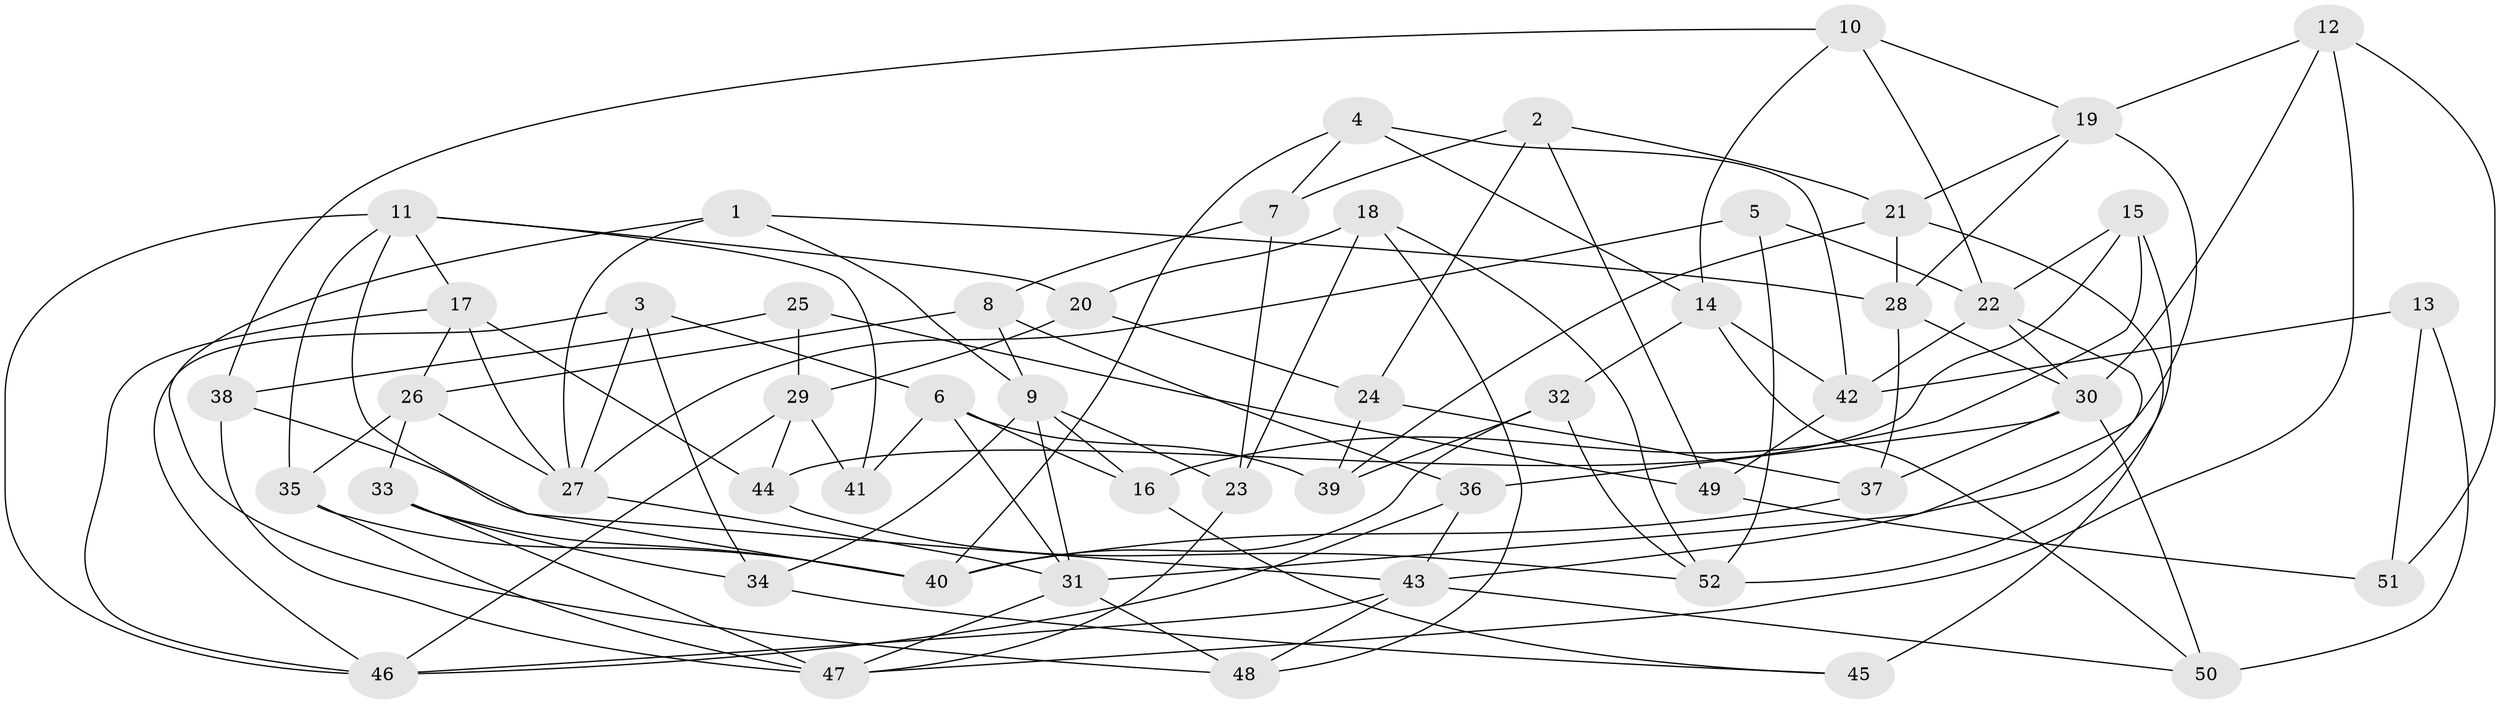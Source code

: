 // original degree distribution, {4: 1.0}
// Generated by graph-tools (version 1.1) at 2025/38/03/04/25 23:38:04]
// undirected, 52 vertices, 116 edges
graph export_dot {
  node [color=gray90,style=filled];
  1;
  2;
  3;
  4;
  5;
  6;
  7;
  8;
  9;
  10;
  11;
  12;
  13;
  14;
  15;
  16;
  17;
  18;
  19;
  20;
  21;
  22;
  23;
  24;
  25;
  26;
  27;
  28;
  29;
  30;
  31;
  32;
  33;
  34;
  35;
  36;
  37;
  38;
  39;
  40;
  41;
  42;
  43;
  44;
  45;
  46;
  47;
  48;
  49;
  50;
  51;
  52;
  1 -- 9 [weight=1.0];
  1 -- 27 [weight=1.0];
  1 -- 28 [weight=1.0];
  1 -- 48 [weight=1.0];
  2 -- 7 [weight=1.0];
  2 -- 21 [weight=1.0];
  2 -- 24 [weight=1.0];
  2 -- 49 [weight=1.0];
  3 -- 6 [weight=1.0];
  3 -- 27 [weight=1.0];
  3 -- 34 [weight=1.0];
  3 -- 46 [weight=1.0];
  4 -- 7 [weight=1.0];
  4 -- 14 [weight=1.0];
  4 -- 40 [weight=1.0];
  4 -- 42 [weight=1.0];
  5 -- 22 [weight=1.0];
  5 -- 27 [weight=1.0];
  5 -- 52 [weight=2.0];
  6 -- 16 [weight=1.0];
  6 -- 31 [weight=1.0];
  6 -- 39 [weight=1.0];
  6 -- 41 [weight=2.0];
  7 -- 8 [weight=1.0];
  7 -- 23 [weight=1.0];
  8 -- 9 [weight=1.0];
  8 -- 26 [weight=1.0];
  8 -- 36 [weight=1.0];
  9 -- 16 [weight=1.0];
  9 -- 23 [weight=1.0];
  9 -- 31 [weight=1.0];
  9 -- 34 [weight=1.0];
  10 -- 14 [weight=1.0];
  10 -- 19 [weight=1.0];
  10 -- 22 [weight=1.0];
  10 -- 38 [weight=1.0];
  11 -- 17 [weight=1.0];
  11 -- 20 [weight=1.0];
  11 -- 35 [weight=1.0];
  11 -- 40 [weight=1.0];
  11 -- 41 [weight=1.0];
  11 -- 46 [weight=1.0];
  12 -- 19 [weight=1.0];
  12 -- 30 [weight=1.0];
  12 -- 47 [weight=1.0];
  12 -- 51 [weight=1.0];
  13 -- 42 [weight=1.0];
  13 -- 50 [weight=1.0];
  13 -- 51 [weight=2.0];
  14 -- 32 [weight=1.0];
  14 -- 42 [weight=2.0];
  14 -- 50 [weight=1.0];
  15 -- 16 [weight=1.0];
  15 -- 22 [weight=1.0];
  15 -- 44 [weight=1.0];
  15 -- 52 [weight=1.0];
  16 -- 45 [weight=1.0];
  17 -- 26 [weight=2.0];
  17 -- 27 [weight=1.0];
  17 -- 44 [weight=1.0];
  17 -- 46 [weight=1.0];
  18 -- 20 [weight=1.0];
  18 -- 23 [weight=1.0];
  18 -- 48 [weight=1.0];
  18 -- 52 [weight=1.0];
  19 -- 21 [weight=1.0];
  19 -- 28 [weight=2.0];
  19 -- 31 [weight=1.0];
  20 -- 24 [weight=1.0];
  20 -- 29 [weight=1.0];
  21 -- 28 [weight=1.0];
  21 -- 39 [weight=1.0];
  21 -- 45 [weight=2.0];
  22 -- 30 [weight=1.0];
  22 -- 42 [weight=1.0];
  22 -- 43 [weight=1.0];
  23 -- 47 [weight=1.0];
  24 -- 37 [weight=1.0];
  24 -- 39 [weight=1.0];
  25 -- 29 [weight=2.0];
  25 -- 38 [weight=1.0];
  25 -- 49 [weight=1.0];
  26 -- 27 [weight=1.0];
  26 -- 33 [weight=1.0];
  26 -- 35 [weight=1.0];
  27 -- 31 [weight=1.0];
  28 -- 30 [weight=1.0];
  28 -- 37 [weight=1.0];
  29 -- 41 [weight=1.0];
  29 -- 44 [weight=1.0];
  29 -- 46 [weight=1.0];
  30 -- 36 [weight=1.0];
  30 -- 37 [weight=1.0];
  30 -- 50 [weight=1.0];
  31 -- 47 [weight=1.0];
  31 -- 48 [weight=1.0];
  32 -- 39 [weight=1.0];
  32 -- 40 [weight=1.0];
  32 -- 52 [weight=1.0];
  33 -- 34 [weight=1.0];
  33 -- 40 [weight=1.0];
  33 -- 47 [weight=1.0];
  34 -- 45 [weight=1.0];
  35 -- 40 [weight=1.0];
  35 -- 47 [weight=1.0];
  36 -- 43 [weight=1.0];
  36 -- 46 [weight=1.0];
  37 -- 40 [weight=1.0];
  38 -- 43 [weight=1.0];
  38 -- 47 [weight=1.0];
  42 -- 49 [weight=1.0];
  43 -- 46 [weight=1.0];
  43 -- 48 [weight=1.0];
  43 -- 50 [weight=1.0];
  44 -- 52 [weight=1.0];
  49 -- 51 [weight=3.0];
}
